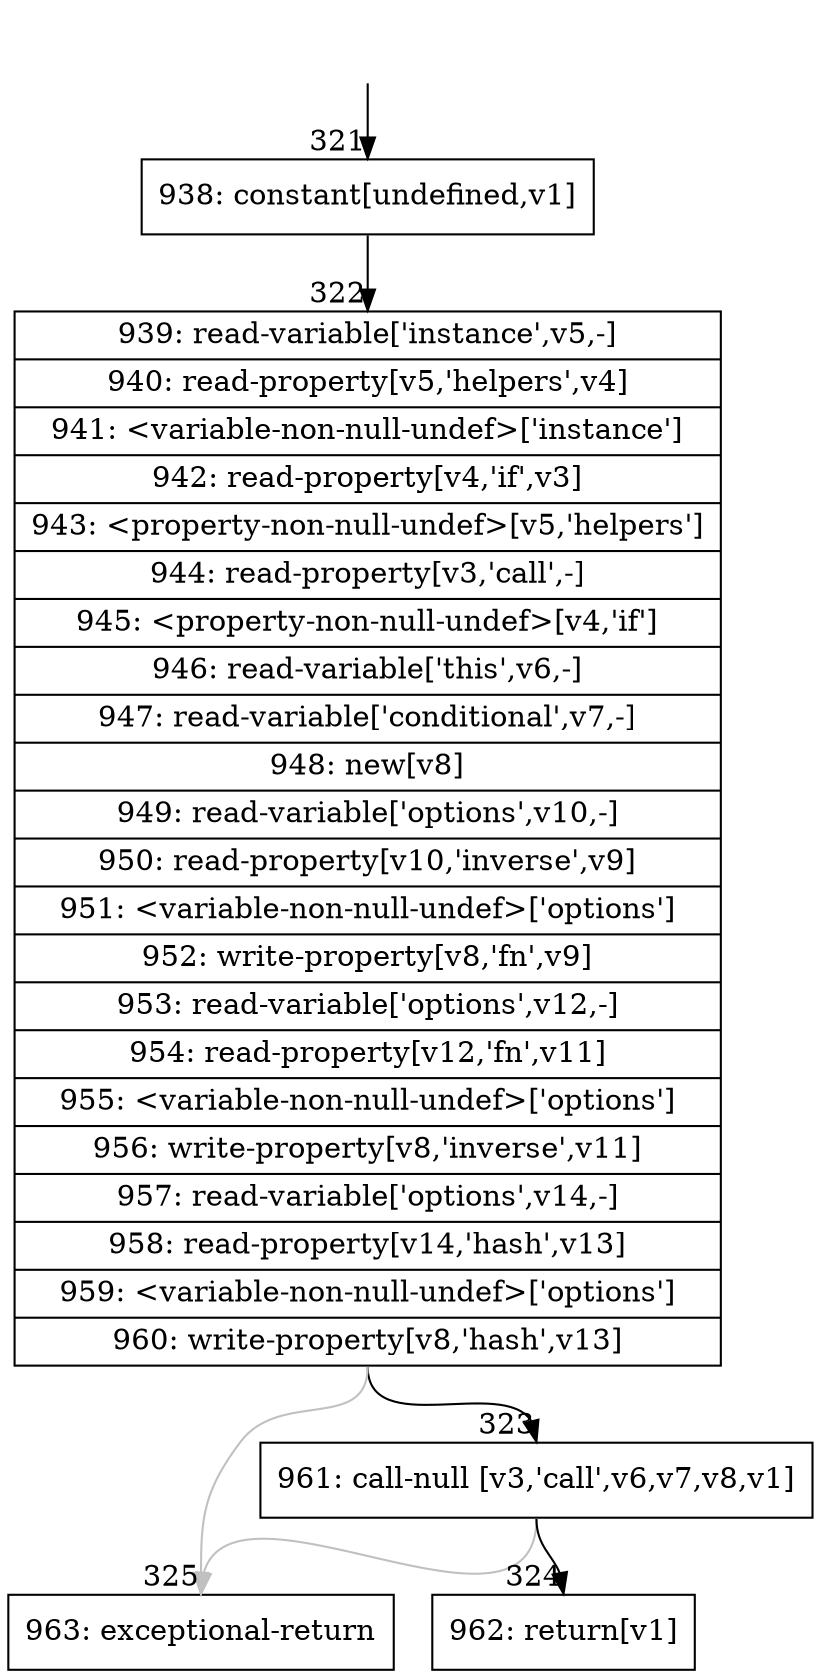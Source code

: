 digraph {
rankdir="TD"
BB_entry28[shape=none,label=""];
BB_entry28 -> BB321 [tailport=s, headport=n, headlabel="    321"]
BB321 [shape=record label="{938: constant[undefined,v1]}" ] 
BB321 -> BB322 [tailport=s, headport=n, headlabel="      322"]
BB322 [shape=record label="{939: read-variable['instance',v5,-]|940: read-property[v5,'helpers',v4]|941: \<variable-non-null-undef\>['instance']|942: read-property[v4,'if',v3]|943: \<property-non-null-undef\>[v5,'helpers']|944: read-property[v3,'call',-]|945: \<property-non-null-undef\>[v4,'if']|946: read-variable['this',v6,-]|947: read-variable['conditional',v7,-]|948: new[v8]|949: read-variable['options',v10,-]|950: read-property[v10,'inverse',v9]|951: \<variable-non-null-undef\>['options']|952: write-property[v8,'fn',v9]|953: read-variable['options',v12,-]|954: read-property[v12,'fn',v11]|955: \<variable-non-null-undef\>['options']|956: write-property[v8,'inverse',v11]|957: read-variable['options',v14,-]|958: read-property[v14,'hash',v13]|959: \<variable-non-null-undef\>['options']|960: write-property[v8,'hash',v13]}" ] 
BB322 -> BB323 [tailport=s, headport=n, headlabel="      323"]
BB322 -> BB325 [tailport=s, headport=n, color=gray, headlabel="      325"]
BB323 [shape=record label="{961: call-null [v3,'call',v6,v7,v8,v1]}" ] 
BB323 -> BB324 [tailport=s, headport=n, headlabel="      324"]
BB323 -> BB325 [tailport=s, headport=n, color=gray]
BB324 [shape=record label="{962: return[v1]}" ] 
BB325 [shape=record label="{963: exceptional-return}" ] 
//#$~ 369
}
